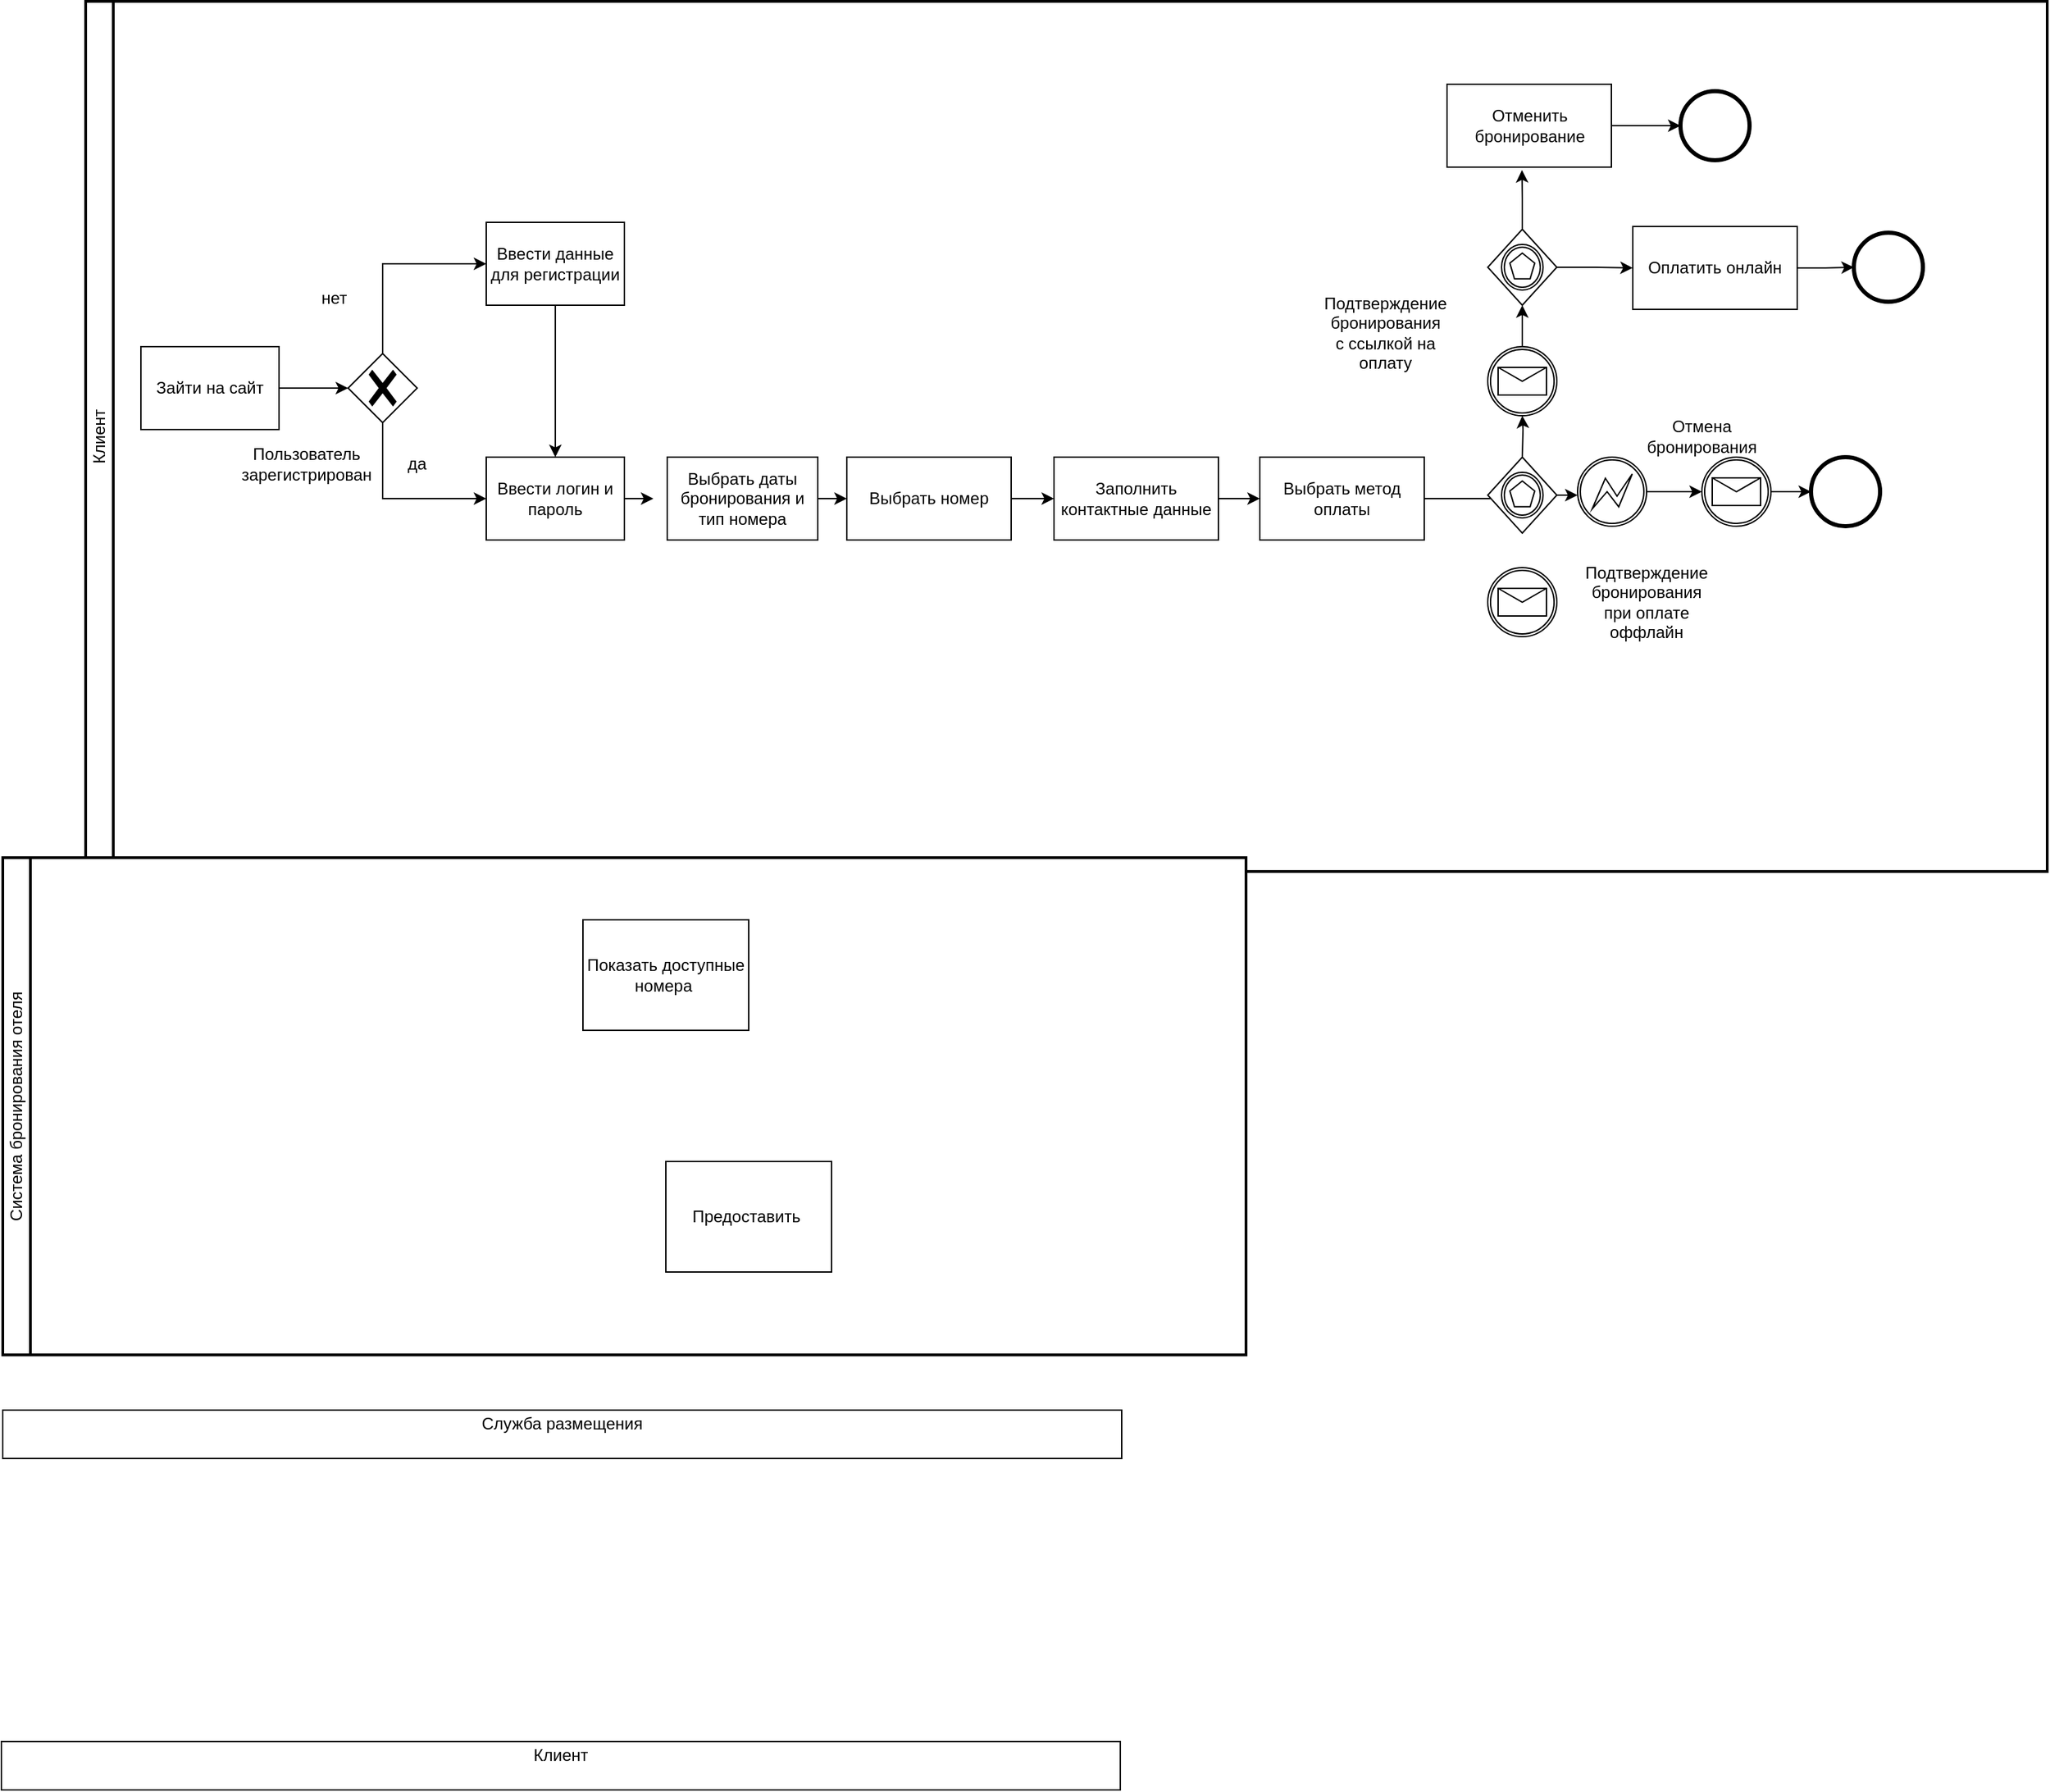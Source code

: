 <mxfile version="26.0.10">
  <diagram name="Страница — 1" id="-8I3Ju_DQWI-anv-8iCS">
    <mxGraphModel dx="840" dy="1621" grid="1" gridSize="10" guides="1" tooltips="1" connect="1" arrows="1" fold="1" page="1" pageScale="1" pageWidth="827" pageHeight="1169" math="0" shadow="0">
      <root>
        <mxCell id="0" />
        <mxCell id="1" parent="0" />
        <mxCell id="0EsYlZYB2VsYlDsrYex--1" value="Клиент" style="swimlane;html=1;startSize=20;fontStyle=0;collapsible=0;horizontal=0;swimlaneLine=1;swimlaneFillColor=#ffffff;strokeWidth=2;whiteSpace=wrap;" parent="1" vertex="1">
          <mxGeometry x="70" y="-160" width="1420" height="630" as="geometry" />
        </mxCell>
        <mxCell id="0EsYlZYB2VsYlDsrYex--4" value="Выбрать даты бронирования и тип номера" style="points=[[0.25,0,0],[0.5,0,0],[0.75,0,0],[1,0.25,0],[1,0.5,0],[1,0.75,0],[0.75,1,0],[0.5,1,0],[0.25,1,0],[0,0.75,0],[0,0.5,0],[0,0.25,0]];shape=mxgraph.bpmn.task2;whiteSpace=wrap;rectStyle=rounded;size=10;html=1;container=1;expand=0;collapsible=0;taskMarker=abstract;" parent="0EsYlZYB2VsYlDsrYex--1" vertex="1">
          <mxGeometry x="421" y="330" width="109" height="60" as="geometry" />
        </mxCell>
        <mxCell id="0EsYlZYB2VsYlDsrYex--5" value="Зайти на сайт" style="points=[[0.25,0,0],[0.5,0,0],[0.75,0,0],[1,0.25,0],[1,0.5,0],[1,0.75,0],[0.75,1,0],[0.5,1,0],[0.25,1,0],[0,0.75,0],[0,0.5,0],[0,0.25,0]];shape=mxgraph.bpmn.task2;whiteSpace=wrap;rectStyle=rounded;size=10;html=1;container=1;expand=0;collapsible=0;taskMarker=abstract;" parent="0EsYlZYB2VsYlDsrYex--1" vertex="1">
          <mxGeometry x="40" y="250" width="100" height="60" as="geometry" />
        </mxCell>
        <mxCell id="0EsYlZYB2VsYlDsrYex--16" style="edgeStyle=orthogonalEdgeStyle;rounded=0;orthogonalLoop=1;jettySize=auto;html=1;exitX=0.5;exitY=1;exitDx=0;exitDy=0;exitPerimeter=0;" parent="0EsYlZYB2VsYlDsrYex--1" source="0EsYlZYB2VsYlDsrYex--12" target="0EsYlZYB2VsYlDsrYex--13" edge="1">
          <mxGeometry relative="1" as="geometry" />
        </mxCell>
        <mxCell id="0EsYlZYB2VsYlDsrYex--12" value="Ввести данные для регистрации" style="points=[[0.25,0,0],[0.5,0,0],[0.75,0,0],[1,0.25,0],[1,0.5,0],[1,0.75,0],[0.75,1,0],[0.5,1,0],[0.25,1,0],[0,0.75,0],[0,0.5,0],[0,0.25,0]];shape=mxgraph.bpmn.task2;whiteSpace=wrap;rectStyle=rounded;size=10;html=1;container=1;expand=0;collapsible=0;taskMarker=abstract;" parent="0EsYlZYB2VsYlDsrYex--1" vertex="1">
          <mxGeometry x="290" y="160" width="100" height="60" as="geometry" />
        </mxCell>
        <mxCell id="0EsYlZYB2VsYlDsrYex--24" style="edgeStyle=orthogonalEdgeStyle;rounded=0;orthogonalLoop=1;jettySize=auto;html=1;exitX=1;exitY=0.5;exitDx=0;exitDy=0;exitPerimeter=0;" parent="0EsYlZYB2VsYlDsrYex--1" source="0EsYlZYB2VsYlDsrYex--13" edge="1">
          <mxGeometry relative="1" as="geometry">
            <mxPoint x="411" y="360" as="targetPoint" />
          </mxGeometry>
        </mxCell>
        <mxCell id="0EsYlZYB2VsYlDsrYex--13" value="Ввести логин и пароль" style="points=[[0.25,0,0],[0.5,0,0],[0.75,0,0],[1,0.25,0],[1,0.5,0],[1,0.75,0],[0.75,1,0],[0.5,1,0],[0.25,1,0],[0,0.75,0],[0,0.5,0],[0,0.25,0]];shape=mxgraph.bpmn.task2;whiteSpace=wrap;rectStyle=rounded;size=10;html=1;container=1;expand=0;collapsible=0;taskMarker=abstract;" parent="0EsYlZYB2VsYlDsrYex--1" vertex="1">
          <mxGeometry x="290" y="330" width="100" height="60" as="geometry" />
        </mxCell>
        <mxCell id="0EsYlZYB2VsYlDsrYex--10" value="" style="points=[[0.25,0.25,0],[0.5,0,0],[0.75,0.25,0],[1,0.5,0],[0.75,0.75,0],[0.5,1,0],[0.25,0.75,0],[0,0.5,0]];shape=mxgraph.bpmn.gateway2;html=1;verticalLabelPosition=bottom;labelBackgroundColor=#ffffff;verticalAlign=top;align=center;perimeter=rhombusPerimeter;outlineConnect=0;outline=none;symbol=none;gwType=exclusive;" parent="0EsYlZYB2VsYlDsrYex--1" vertex="1">
          <mxGeometry x="190" y="255" width="50" height="50" as="geometry" />
        </mxCell>
        <mxCell id="0EsYlZYB2VsYlDsrYex--14" style="edgeStyle=orthogonalEdgeStyle;rounded=0;orthogonalLoop=1;jettySize=auto;html=1;exitX=0.5;exitY=0;exitDx=0;exitDy=0;exitPerimeter=0;entryX=0;entryY=0.5;entryDx=0;entryDy=0;entryPerimeter=0;" parent="0EsYlZYB2VsYlDsrYex--1" source="0EsYlZYB2VsYlDsrYex--10" target="0EsYlZYB2VsYlDsrYex--12" edge="1">
          <mxGeometry relative="1" as="geometry" />
        </mxCell>
        <mxCell id="0EsYlZYB2VsYlDsrYex--15" style="edgeStyle=orthogonalEdgeStyle;rounded=0;orthogonalLoop=1;jettySize=auto;html=1;exitX=0.5;exitY=1;exitDx=0;exitDy=0;exitPerimeter=0;entryX=0;entryY=0.5;entryDx=0;entryDy=0;entryPerimeter=0;" parent="0EsYlZYB2VsYlDsrYex--1" source="0EsYlZYB2VsYlDsrYex--10" target="0EsYlZYB2VsYlDsrYex--13" edge="1">
          <mxGeometry relative="1" as="geometry" />
        </mxCell>
        <mxCell id="0EsYlZYB2VsYlDsrYex--21" style="edgeStyle=orthogonalEdgeStyle;rounded=0;orthogonalLoop=1;jettySize=auto;html=1;exitX=1;exitY=0.5;exitDx=0;exitDy=0;exitPerimeter=0;entryX=0;entryY=0.5;entryDx=0;entryDy=0;entryPerimeter=0;" parent="0EsYlZYB2VsYlDsrYex--1" source="0EsYlZYB2VsYlDsrYex--5" target="0EsYlZYB2VsYlDsrYex--10" edge="1">
          <mxGeometry relative="1" as="geometry" />
        </mxCell>
        <mxCell id="0EsYlZYB2VsYlDsrYex--18" value="нет" style="text;strokeColor=none;align=center;fillColor=none;html=1;verticalAlign=middle;whiteSpace=wrap;rounded=0;" parent="0EsYlZYB2VsYlDsrYex--1" vertex="1">
          <mxGeometry x="150" y="200" width="60" height="30" as="geometry" />
        </mxCell>
        <mxCell id="0EsYlZYB2VsYlDsrYex--20" value="Пользователь зарегистрирован" style="text;strokeColor=none;align=center;fillColor=none;html=1;verticalAlign=middle;whiteSpace=wrap;rounded=0;" parent="0EsYlZYB2VsYlDsrYex--1" vertex="1">
          <mxGeometry x="130" y="320" width="60" height="30" as="geometry" />
        </mxCell>
        <mxCell id="0EsYlZYB2VsYlDsrYex--19" value="да" style="text;strokeColor=none;align=center;fillColor=none;html=1;verticalAlign=middle;whiteSpace=wrap;rounded=0;" parent="0EsYlZYB2VsYlDsrYex--1" vertex="1">
          <mxGeometry x="210" y="320" width="60" height="30" as="geometry" />
        </mxCell>
        <mxCell id="0EsYlZYB2VsYlDsrYex--26" value="Выбрать номер" style="points=[[0.25,0,0],[0.5,0,0],[0.75,0,0],[1,0.25,0],[1,0.5,0],[1,0.75,0],[0.75,1,0],[0.5,1,0],[0.25,1,0],[0,0.75,0],[0,0.5,0],[0,0.25,0]];shape=mxgraph.bpmn.task2;whiteSpace=wrap;rectStyle=rounded;size=10;html=1;container=1;expand=0;collapsible=0;taskMarker=abstract;" parent="0EsYlZYB2VsYlDsrYex--1" vertex="1">
          <mxGeometry x="551" y="330" width="119" height="60" as="geometry" />
        </mxCell>
        <mxCell id="0EsYlZYB2VsYlDsrYex--27" value="Заполнить контактные данные" style="points=[[0.25,0,0],[0.5,0,0],[0.75,0,0],[1,0.25,0],[1,0.5,0],[1,0.75,0],[0.75,1,0],[0.5,1,0],[0.25,1,0],[0,0.75,0],[0,0.5,0],[0,0.25,0]];shape=mxgraph.bpmn.task2;whiteSpace=wrap;rectStyle=rounded;size=10;html=1;container=1;expand=0;collapsible=0;taskMarker=abstract;" parent="0EsYlZYB2VsYlDsrYex--1" vertex="1">
          <mxGeometry x="701" y="330" width="119" height="60" as="geometry" />
        </mxCell>
        <mxCell id="0EsYlZYB2VsYlDsrYex--29" style="edgeStyle=orthogonalEdgeStyle;rounded=0;orthogonalLoop=1;jettySize=auto;html=1;exitX=1;exitY=0.5;exitDx=0;exitDy=0;exitPerimeter=0;entryX=0;entryY=0.5;entryDx=0;entryDy=0;entryPerimeter=0;" parent="0EsYlZYB2VsYlDsrYex--1" source="0EsYlZYB2VsYlDsrYex--4" target="0EsYlZYB2VsYlDsrYex--26" edge="1">
          <mxGeometry relative="1" as="geometry" />
        </mxCell>
        <mxCell id="0EsYlZYB2VsYlDsrYex--30" style="edgeStyle=orthogonalEdgeStyle;rounded=0;orthogonalLoop=1;jettySize=auto;html=1;exitX=1;exitY=0.5;exitDx=0;exitDy=0;exitPerimeter=0;entryX=0;entryY=0.5;entryDx=0;entryDy=0;entryPerimeter=0;" parent="0EsYlZYB2VsYlDsrYex--1" source="0EsYlZYB2VsYlDsrYex--26" target="0EsYlZYB2VsYlDsrYex--27" edge="1">
          <mxGeometry relative="1" as="geometry" />
        </mxCell>
        <mxCell id="bJJzOUb5ZiV7AwPKgK84-1" style="edgeStyle=orthogonalEdgeStyle;rounded=0;orthogonalLoop=1;jettySize=auto;html=1;exitX=0.5;exitY=0;exitDx=0;exitDy=0;exitPerimeter=0;" edge="1" parent="0EsYlZYB2VsYlDsrYex--1" source="0EsYlZYB2VsYlDsrYex--31">
          <mxGeometry relative="1" as="geometry">
            <mxPoint x="1040" y="220" as="targetPoint" />
          </mxGeometry>
        </mxCell>
        <mxCell id="0EsYlZYB2VsYlDsrYex--31" value="" style="points=[[0.145,0.145,0],[0.5,0,0],[0.855,0.145,0],[1,0.5,0],[0.855,0.855,0],[0.5,1,0],[0.145,0.855,0],[0,0.5,0]];shape=mxgraph.bpmn.event;html=1;verticalLabelPosition=bottom;labelBackgroundColor=#ffffff;verticalAlign=top;align=center;perimeter=ellipsePerimeter;outlineConnect=0;aspect=fixed;outline=catching;symbol=message;" parent="0EsYlZYB2VsYlDsrYex--1" vertex="1">
          <mxGeometry x="1015" y="250" width="50" height="50" as="geometry" />
        </mxCell>
        <mxCell id="0EsYlZYB2VsYlDsrYex--32" style="edgeStyle=orthogonalEdgeStyle;rounded=0;orthogonalLoop=1;jettySize=auto;html=1;exitX=1;exitY=0.5;exitDx=0;exitDy=0;exitPerimeter=0;" parent="0EsYlZYB2VsYlDsrYex--1" source="0EsYlZYB2VsYlDsrYex--34" edge="1">
          <mxGeometry relative="1" as="geometry">
            <mxPoint x="991" y="365" as="sourcePoint" />
            <mxPoint x="1040" y="360" as="targetPoint" />
          </mxGeometry>
        </mxCell>
        <mxCell id="0EsYlZYB2VsYlDsrYex--33" value="Подтверждение бронирования с ссылкой на оплату" style="text;strokeColor=none;align=center;fillColor=none;html=1;verticalAlign=middle;whiteSpace=wrap;rounded=0;" parent="0EsYlZYB2VsYlDsrYex--1" vertex="1">
          <mxGeometry x="900.5" y="225" width="80" height="30" as="geometry" />
        </mxCell>
        <mxCell id="0EsYlZYB2VsYlDsrYex--34" value="Выбрать метод оплаты" style="points=[[0.25,0,0],[0.5,0,0],[0.75,0,0],[1,0.25,0],[1,0.5,0],[1,0.75,0],[0.75,1,0],[0.5,1,0],[0.25,1,0],[0,0.75,0],[0,0.5,0],[0,0.25,0]];shape=mxgraph.bpmn.task2;whiteSpace=wrap;rectStyle=rounded;size=10;html=1;container=1;expand=0;collapsible=0;taskMarker=abstract;" parent="0EsYlZYB2VsYlDsrYex--1" vertex="1">
          <mxGeometry x="850" y="330" width="119" height="60" as="geometry" />
        </mxCell>
        <mxCell id="0EsYlZYB2VsYlDsrYex--35" style="edgeStyle=orthogonalEdgeStyle;rounded=0;orthogonalLoop=1;jettySize=auto;html=1;exitX=1;exitY=0.5;exitDx=0;exitDy=0;exitPerimeter=0;entryX=0;entryY=0.5;entryDx=0;entryDy=0;entryPerimeter=0;" parent="0EsYlZYB2VsYlDsrYex--1" source="0EsYlZYB2VsYlDsrYex--27" target="0EsYlZYB2VsYlDsrYex--34" edge="1">
          <mxGeometry relative="1" as="geometry" />
        </mxCell>
        <mxCell id="0EsYlZYB2VsYlDsrYex--52" style="edgeStyle=orthogonalEdgeStyle;rounded=0;orthogonalLoop=1;jettySize=auto;html=1;exitX=1;exitY=0.5;exitDx=0;exitDy=0;exitPerimeter=0;" parent="0EsYlZYB2VsYlDsrYex--1" source="0EsYlZYB2VsYlDsrYex--39" edge="1">
          <mxGeometry relative="1" as="geometry">
            <mxPoint x="1080.0" y="357.586" as="targetPoint" />
          </mxGeometry>
        </mxCell>
        <mxCell id="0EsYlZYB2VsYlDsrYex--39" value="" style="points=[[0.25,0.25,0],[0.5,0,0],[0.75,0.25,0],[1,0.5,0],[0.75,0.75,0],[0.5,1,0],[0.25,0.75,0],[0,0.5,0]];shape=mxgraph.bpmn.gateway2;html=1;verticalLabelPosition=bottom;labelBackgroundColor=#ffffff;verticalAlign=top;align=center;perimeter=rhombusPerimeter;outlineConnect=0;outline=catching;symbol=multiple;" parent="0EsYlZYB2VsYlDsrYex--1" vertex="1">
          <mxGeometry x="1015" y="330" width="50" height="55" as="geometry" />
        </mxCell>
        <mxCell id="0EsYlZYB2VsYlDsrYex--42" style="edgeStyle=orthogonalEdgeStyle;rounded=0;orthogonalLoop=1;jettySize=auto;html=1;" parent="0EsYlZYB2VsYlDsrYex--1" target="0EsYlZYB2VsYlDsrYex--31" edge="1">
          <mxGeometry relative="1" as="geometry">
            <mxPoint x="1040" y="330" as="sourcePoint" />
          </mxGeometry>
        </mxCell>
        <mxCell id="0EsYlZYB2VsYlDsrYex--43" value="Отмена бронирования" style="text;strokeColor=none;align=center;fillColor=none;html=1;verticalAlign=middle;whiteSpace=wrap;rounded=0;" parent="0EsYlZYB2VsYlDsrYex--1" vertex="1">
          <mxGeometry x="1130" y="300" width="80" height="30" as="geometry" />
        </mxCell>
        <mxCell id="0EsYlZYB2VsYlDsrYex--54" style="edgeStyle=orthogonalEdgeStyle;rounded=0;orthogonalLoop=1;jettySize=auto;html=1;exitX=1;exitY=0.5;exitDx=0;exitDy=0;exitPerimeter=0;" parent="0EsYlZYB2VsYlDsrYex--1" source="0EsYlZYB2VsYlDsrYex--44" edge="1">
          <mxGeometry relative="1" as="geometry">
            <mxPoint x="1210.0" y="357.586" as="targetPoint" />
          </mxGeometry>
        </mxCell>
        <mxCell id="0EsYlZYB2VsYlDsrYex--44" value="" style="points=[[0.145,0.145,0],[0.5,0,0],[0.855,0.145,0],[1,0.5,0],[0.855,0.855,0],[0.5,1,0],[0.145,0.855,0],[0,0.5,0]];shape=mxgraph.bpmn.event;html=1;verticalLabelPosition=bottom;labelBackgroundColor=#ffffff;verticalAlign=top;align=center;perimeter=ellipsePerimeter;outlineConnect=0;aspect=fixed;outline=catching;symbol=message;" parent="0EsYlZYB2VsYlDsrYex--1" vertex="1">
          <mxGeometry x="1170" y="330" width="50" height="50" as="geometry" />
        </mxCell>
        <mxCell id="0EsYlZYB2VsYlDsrYex--45" value="" style="points=[[0.145,0.145,0],[0.5,0,0],[0.855,0.145,0],[1,0.5,0],[0.855,0.855,0],[0.5,1,0],[0.145,0.855,0],[0,0.5,0]];shape=mxgraph.bpmn.event;html=1;verticalLabelPosition=bottom;labelBackgroundColor=#ffffff;verticalAlign=top;align=center;perimeter=ellipsePerimeter;outlineConnect=0;aspect=fixed;outline=catching;symbol=message;" parent="0EsYlZYB2VsYlDsrYex--1" vertex="1">
          <mxGeometry x="1015" y="410" width="50" height="50" as="geometry" />
        </mxCell>
        <mxCell id="0EsYlZYB2VsYlDsrYex--46" value="Подтверждение бронирования при оплате оффлайн" style="text;strokeColor=none;align=center;fillColor=none;html=1;verticalAlign=middle;whiteSpace=wrap;rounded=0;" parent="0EsYlZYB2VsYlDsrYex--1" vertex="1">
          <mxGeometry x="1090" y="420" width="80" height="30" as="geometry" />
        </mxCell>
        <mxCell id="0EsYlZYB2VsYlDsrYex--53" style="edgeStyle=orthogonalEdgeStyle;rounded=0;orthogonalLoop=1;jettySize=auto;html=1;exitX=1;exitY=0.5;exitDx=0;exitDy=0;exitPerimeter=0;entryX=0;entryY=0.5;entryDx=0;entryDy=0;entryPerimeter=0;" parent="0EsYlZYB2VsYlDsrYex--1" source="0EsYlZYB2VsYlDsrYex--48" target="0EsYlZYB2VsYlDsrYex--44" edge="1">
          <mxGeometry relative="1" as="geometry">
            <mxPoint x="1140.0" y="354.828" as="targetPoint" />
          </mxGeometry>
        </mxCell>
        <mxCell id="0EsYlZYB2VsYlDsrYex--48" value="" style="points=[[0.145,0.145,0],[0.5,0,0],[0.855,0.145,0],[1,0.5,0],[0.855,0.855,0],[0.5,1,0],[0.145,0.855,0],[0,0.5,0]];shape=mxgraph.bpmn.event;html=1;verticalLabelPosition=bottom;labelBackgroundColor=#ffffff;verticalAlign=top;align=center;perimeter=ellipsePerimeter;outlineConnect=0;aspect=fixed;outline=boundInt;symbol=error;" parent="0EsYlZYB2VsYlDsrYex--1" vertex="1">
          <mxGeometry x="1080" y="330" width="50" height="50" as="geometry" />
        </mxCell>
        <mxCell id="0EsYlZYB2VsYlDsrYex--49" value="" style="points=[[0.145,0.145,0],[0.5,0,0],[0.855,0.145,0],[1,0.5,0],[0.855,0.855,0],[0.5,1,0],[0.145,0.855,0],[0,0.5,0]];shape=mxgraph.bpmn.event;html=1;verticalLabelPosition=bottom;labelBackgroundColor=#ffffff;verticalAlign=top;align=center;perimeter=ellipsePerimeter;outlineConnect=0;aspect=fixed;outline=end;symbol=terminate2;" parent="0EsYlZYB2VsYlDsrYex--1" vertex="1">
          <mxGeometry x="1249" y="330" width="50" height="50" as="geometry" />
        </mxCell>
        <mxCell id="0EsYlZYB2VsYlDsrYex--56" style="edgeStyle=orthogonalEdgeStyle;rounded=0;orthogonalLoop=1;jettySize=auto;html=1;exitX=1;exitY=0.5;exitDx=0;exitDy=0;exitPerimeter=0;entryX=0;entryY=0.5;entryDx=0;entryDy=0;entryPerimeter=0;" parent="0EsYlZYB2VsYlDsrYex--1" source="0EsYlZYB2VsYlDsrYex--44" target="0EsYlZYB2VsYlDsrYex--49" edge="1">
          <mxGeometry relative="1" as="geometry" />
        </mxCell>
        <mxCell id="bJJzOUb5ZiV7AwPKgK84-5" style="edgeStyle=orthogonalEdgeStyle;rounded=0;orthogonalLoop=1;jettySize=auto;html=1;exitX=1;exitY=0.5;exitDx=0;exitDy=0;exitPerimeter=0;entryX=0;entryY=0.5;entryDx=0;entryDy=0;entryPerimeter=0;" edge="1" parent="0EsYlZYB2VsYlDsrYex--1" source="0EsYlZYB2VsYlDsrYex--57" target="bJJzOUb5ZiV7AwPKgK84-3">
          <mxGeometry relative="1" as="geometry">
            <mxPoint x="1110.0" y="200" as="targetPoint" />
          </mxGeometry>
        </mxCell>
        <mxCell id="0EsYlZYB2VsYlDsrYex--57" value="" style="points=[[0.25,0.25,0],[0.5,0,0],[0.75,0.25,0],[1,0.5,0],[0.75,0.75,0],[0.5,1,0],[0.25,0.75,0],[0,0.5,0]];shape=mxgraph.bpmn.gateway2;html=1;verticalLabelPosition=bottom;labelBackgroundColor=#ffffff;verticalAlign=top;align=center;perimeter=rhombusPerimeter;outlineConnect=0;outline=catching;symbol=multiple;" parent="0EsYlZYB2VsYlDsrYex--1" vertex="1">
          <mxGeometry x="1015" y="165" width="50" height="55" as="geometry" />
        </mxCell>
        <mxCell id="bJJzOUb5ZiV7AwPKgK84-3" value="Оплатить онлайн" style="points=[[0.25,0,0],[0.5,0,0],[0.75,0,0],[1,0.25,0],[1,0.5,0],[1,0.75,0],[0.75,1,0],[0.5,1,0],[0.25,1,0],[0,0.75,0],[0,0.5,0],[0,0.25,0]];shape=mxgraph.bpmn.task2;whiteSpace=wrap;rectStyle=rounded;size=10;html=1;container=1;expand=0;collapsible=0;taskMarker=abstract;" vertex="1" parent="0EsYlZYB2VsYlDsrYex--1">
          <mxGeometry x="1120" y="163" width="119" height="60" as="geometry" />
        </mxCell>
        <mxCell id="bJJzOUb5ZiV7AwPKgK84-2" value="Отменить бронирование" style="points=[[0.25,0,0],[0.5,0,0],[0.75,0,0],[1,0.25,0],[1,0.5,0],[1,0.75,0],[0.75,1,0],[0.5,1,0],[0.25,1,0],[0,0.75,0],[0,0.5,0],[0,0.25,0]];shape=mxgraph.bpmn.task2;whiteSpace=wrap;rectStyle=rounded;size=10;html=1;container=1;expand=0;collapsible=0;taskMarker=abstract;" vertex="1" parent="0EsYlZYB2VsYlDsrYex--1">
          <mxGeometry x="985.5" y="60" width="119" height="60" as="geometry" />
        </mxCell>
        <mxCell id="bJJzOUb5ZiV7AwPKgK84-4" style="edgeStyle=orthogonalEdgeStyle;rounded=0;orthogonalLoop=1;jettySize=auto;html=1;exitX=0.5;exitY=0;exitDx=0;exitDy=0;exitPerimeter=0;entryX=0.456;entryY=1.036;entryDx=0;entryDy=0;entryPerimeter=0;" edge="1" parent="0EsYlZYB2VsYlDsrYex--1" source="0EsYlZYB2VsYlDsrYex--57" target="bJJzOUb5ZiV7AwPKgK84-2">
          <mxGeometry relative="1" as="geometry" />
        </mxCell>
        <mxCell id="bJJzOUb5ZiV7AwPKgK84-6" value="" style="points=[[0.145,0.145,0],[0.5,0,0],[0.855,0.145,0],[1,0.5,0],[0.855,0.855,0],[0.5,1,0],[0.145,0.855,0],[0,0.5,0]];shape=mxgraph.bpmn.event;html=1;verticalLabelPosition=bottom;labelBackgroundColor=#ffffff;verticalAlign=top;align=center;perimeter=ellipsePerimeter;outlineConnect=0;aspect=fixed;outline=end;symbol=terminate2;" vertex="1" parent="0EsYlZYB2VsYlDsrYex--1">
          <mxGeometry x="1280" y="167.5" width="50" height="50" as="geometry" />
        </mxCell>
        <mxCell id="bJJzOUb5ZiV7AwPKgK84-7" style="edgeStyle=orthogonalEdgeStyle;rounded=0;orthogonalLoop=1;jettySize=auto;html=1;exitX=1;exitY=0.5;exitDx=0;exitDy=0;exitPerimeter=0;entryX=0;entryY=0.5;entryDx=0;entryDy=0;entryPerimeter=0;" edge="1" parent="0EsYlZYB2VsYlDsrYex--1" source="bJJzOUb5ZiV7AwPKgK84-3" target="bJJzOUb5ZiV7AwPKgK84-6">
          <mxGeometry relative="1" as="geometry" />
        </mxCell>
        <mxCell id="bJJzOUb5ZiV7AwPKgK84-8" value="" style="points=[[0.145,0.145,0],[0.5,0,0],[0.855,0.145,0],[1,0.5,0],[0.855,0.855,0],[0.5,1,0],[0.145,0.855,0],[0,0.5,0]];shape=mxgraph.bpmn.event;html=1;verticalLabelPosition=bottom;labelBackgroundColor=#ffffff;verticalAlign=top;align=center;perimeter=ellipsePerimeter;outlineConnect=0;aspect=fixed;outline=end;symbol=terminate2;" vertex="1" parent="0EsYlZYB2VsYlDsrYex--1">
          <mxGeometry x="1154.5" y="65" width="50" height="50" as="geometry" />
        </mxCell>
        <mxCell id="bJJzOUb5ZiV7AwPKgK84-9" style="edgeStyle=orthogonalEdgeStyle;rounded=0;orthogonalLoop=1;jettySize=auto;html=1;exitX=1;exitY=0.5;exitDx=0;exitDy=0;exitPerimeter=0;entryX=0;entryY=0.5;entryDx=0;entryDy=0;entryPerimeter=0;" edge="1" parent="0EsYlZYB2VsYlDsrYex--1" source="bJJzOUb5ZiV7AwPKgK84-2" target="bJJzOUb5ZiV7AwPKgK84-8">
          <mxGeometry relative="1" as="geometry" />
        </mxCell>
        <mxCell id="0EsYlZYB2VsYlDsrYex--2" value="Клиент" style="swimlane;html=1;startSize=20;fontStyle=0;collapsible=0;horizontal=1;swimlaneLine=0;fillColor=none;whiteSpace=wrap;" parent="1" vertex="1">
          <mxGeometry x="9" y="1100" width="810" height="35" as="geometry" />
        </mxCell>
        <mxCell id="0EsYlZYB2VsYlDsrYex--3" value="Служба размещения" style="swimlane;html=1;startSize=20;fontStyle=0;collapsible=0;horizontal=1;swimlaneLine=0;fillColor=none;whiteSpace=wrap;" parent="1" vertex="1">
          <mxGeometry x="10" y="860" width="810" height="35" as="geometry" />
        </mxCell>
        <mxCell id="0EsYlZYB2VsYlDsrYex--7" value="Система бронирования отеля" style="swimlane;html=1;startSize=20;fontStyle=0;collapsible=0;horizontal=0;swimlaneLine=1;swimlaneFillColor=#ffffff;strokeWidth=2;whiteSpace=wrap;" parent="1" vertex="1">
          <mxGeometry x="10" y="460" width="900" height="360" as="geometry" />
        </mxCell>
        <mxCell id="0EsYlZYB2VsYlDsrYex--8" value="Предоставить&amp;nbsp;" style="points=[[0.25,0,0],[0.5,0,0],[0.75,0,0],[1,0.25,0],[1,0.5,0],[1,0.75,0],[0.75,1,0],[0.5,1,0],[0.25,1,0],[0,0.75,0],[0,0.5,0],[0,0.25,0]];shape=mxgraph.bpmn.task2;whiteSpace=wrap;rectStyle=rounded;size=10;html=1;container=1;expand=0;collapsible=0;taskMarker=abstract;" parent="0EsYlZYB2VsYlDsrYex--7" vertex="1">
          <mxGeometry x="480" y="220" width="120" height="80" as="geometry" />
        </mxCell>
        <mxCell id="0EsYlZYB2VsYlDsrYex--9" value="Показать доступные номера&amp;nbsp;" style="points=[[0.25,0,0],[0.5,0,0],[0.75,0,0],[1,0.25,0],[1,0.5,0],[1,0.75,0],[0.75,1,0],[0.5,1,0],[0.25,1,0],[0,0.75,0],[0,0.5,0],[0,0.25,0]];shape=mxgraph.bpmn.task2;whiteSpace=wrap;rectStyle=rounded;size=10;html=1;container=1;expand=0;collapsible=0;taskMarker=abstract;" parent="0EsYlZYB2VsYlDsrYex--7" vertex="1">
          <mxGeometry x="420" y="45" width="120" height="80" as="geometry" />
        </mxCell>
      </root>
    </mxGraphModel>
  </diagram>
</mxfile>
